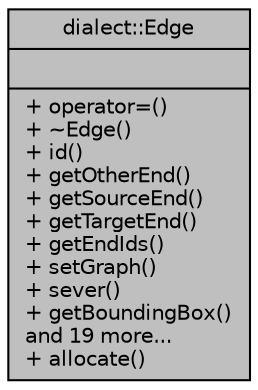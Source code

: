 digraph "dialect::Edge"
{
  edge [fontname="Helvetica",fontsize="10",labelfontname="Helvetica",labelfontsize="10"];
  node [fontname="Helvetica",fontsize="10",shape=record];
  Node1 [label="{dialect::Edge\n||+ operator=()\l+ ~Edge()\l+ id()\l+ getOtherEnd()\l+ getSourceEnd()\l+ getTargetEnd()\l+ getEndIds()\l+ setGraph()\l+ sever()\l+ getBoundingBox()\land 19 more...\l+ allocate()\l}",height=0.2,width=0.4,color="black", fillcolor="grey75", style="filled", fontcolor="black"];
}
